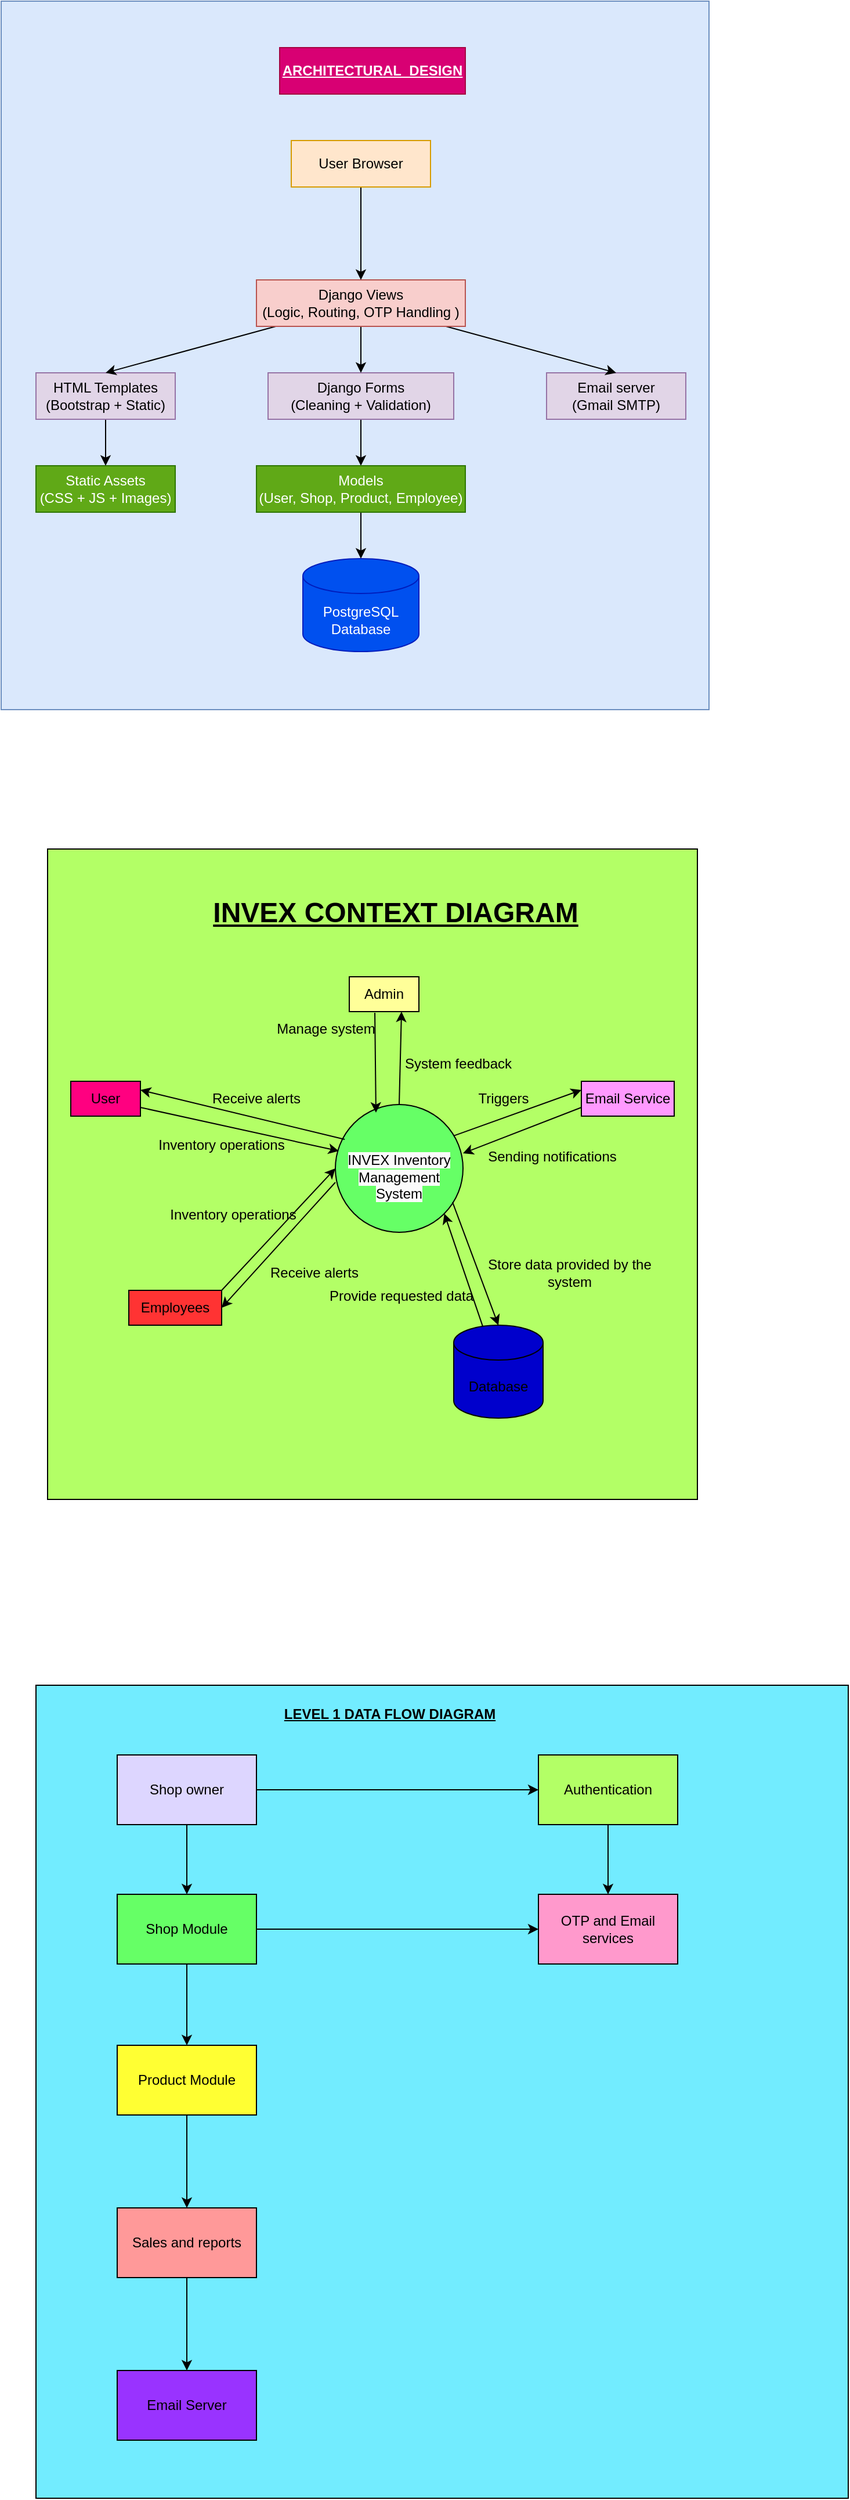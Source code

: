 <mxfile>
    <diagram id="Q-aU_WjPSm9L-U-nxWa0" name="Page-1">
        <mxGraphModel dx="1072" dy="1613" grid="1" gridSize="10" guides="1" tooltips="1" connect="1" arrows="1" fold="1" page="1" pageScale="1" pageWidth="850" pageHeight="1100" math="0" shadow="0">
            <root>
                <mxCell id="0"/>
                <mxCell id="1" parent="0"/>
                <mxCell id="17" value="" style="whiteSpace=wrap;html=1;aspect=fixed;fillColor=#dae8fc;strokeColor=#6c8ebf;" parent="1" vertex="1">
                    <mxGeometry x="200" y="-40" width="610" height="610" as="geometry"/>
                </mxCell>
                <mxCell id="18" value="Static Assets&lt;br&gt;(CSS + JS + Images)" style="rounded=0;whiteSpace=wrap;html=1;fillColor=#60a917;fontColor=#ffffff;strokeColor=#2D7600;" parent="1" vertex="1">
                    <mxGeometry x="230" y="360" width="120" height="40" as="geometry"/>
                </mxCell>
                <mxCell id="19" value="Email server&lt;br&gt;(Gmail SMTP)" style="rounded=0;whiteSpace=wrap;html=1;fillColor=#e1d5e7;strokeColor=#9673a6;" parent="1" vertex="1">
                    <mxGeometry x="670" y="280" width="120" height="40" as="geometry"/>
                </mxCell>
                <mxCell id="20" value="" style="edgeStyle=none;html=1;" parent="1" source="21" target="29" edge="1">
                    <mxGeometry relative="1" as="geometry"/>
                </mxCell>
                <mxCell id="21" value="Django Forms&lt;br&gt;(Cleaning + Validation)" style="rounded=0;whiteSpace=wrap;html=1;fillColor=#e1d5e7;strokeColor=#9673a6;" parent="1" vertex="1">
                    <mxGeometry x="430" y="280" width="160" height="40" as="geometry"/>
                </mxCell>
                <mxCell id="22" value="" style="edgeStyle=none;html=1;" parent="1" source="23" target="18" edge="1">
                    <mxGeometry relative="1" as="geometry"/>
                </mxCell>
                <mxCell id="23" value="HTML Templates&lt;br&gt;(Bootstrap + Static)" style="rounded=0;whiteSpace=wrap;html=1;fillColor=#e1d5e7;strokeColor=#9673a6;" parent="1" vertex="1">
                    <mxGeometry x="230" y="280" width="120" height="40" as="geometry"/>
                </mxCell>
                <mxCell id="24" style="edgeStyle=none;html=1;entryX=0.5;entryY=0;entryDx=0;entryDy=0;" parent="1" source="27" target="21" edge="1">
                    <mxGeometry relative="1" as="geometry"/>
                </mxCell>
                <mxCell id="25" style="edgeStyle=none;html=1;entryX=0.5;entryY=0;entryDx=0;entryDy=0;" parent="1" source="27" target="23" edge="1">
                    <mxGeometry relative="1" as="geometry"/>
                </mxCell>
                <mxCell id="26" style="edgeStyle=none;html=1;entryX=0.5;entryY=0;entryDx=0;entryDy=0;" parent="1" source="27" target="19" edge="1">
                    <mxGeometry relative="1" as="geometry"/>
                </mxCell>
                <mxCell id="27" value="Django Views&lt;br&gt;(Logic, Routing, OTP Handling )" style="rounded=0;whiteSpace=wrap;html=1;fillColor=#f8cecc;strokeColor=#b85450;" parent="1" vertex="1">
                    <mxGeometry x="420" y="200" width="180" height="40" as="geometry"/>
                </mxCell>
                <mxCell id="28" value="" style="edgeStyle=none;html=1;" parent="1" source="29" target="32" edge="1">
                    <mxGeometry relative="1" as="geometry"/>
                </mxCell>
                <mxCell id="29" value="Models&lt;br&gt;(User, Shop, Product, Employee)" style="rounded=0;whiteSpace=wrap;html=1;fillColor=#60a917;fontColor=#ffffff;strokeColor=#2D7600;" parent="1" vertex="1">
                    <mxGeometry x="420" y="360" width="180" height="40" as="geometry"/>
                </mxCell>
                <mxCell id="30" style="edgeStyle=none;html=1;entryX=0.5;entryY=0;entryDx=0;entryDy=0;" parent="1" source="31" target="27" edge="1">
                    <mxGeometry relative="1" as="geometry"/>
                </mxCell>
                <mxCell id="31" value="User Browser" style="rounded=0;whiteSpace=wrap;html=1;fillColor=#ffe6cc;strokeColor=#d79b00;" parent="1" vertex="1">
                    <mxGeometry x="450" y="80" width="120" height="40" as="geometry"/>
                </mxCell>
                <mxCell id="32" value="PostgreSQL Database" style="shape=cylinder3;whiteSpace=wrap;html=1;boundedLbl=1;backgroundOutline=1;size=15;fillColor=#0050ef;fontColor=#ffffff;strokeColor=#001DBC;" parent="1" vertex="1">
                    <mxGeometry x="460" y="440" width="100" height="80" as="geometry"/>
                </mxCell>
                <mxCell id="33" value="&lt;b&gt;&lt;u&gt;ARCHITECTURAL&amp;nbsp; DESIGN&lt;/u&gt;&lt;/b&gt;" style="rounded=0;whiteSpace=wrap;html=1;fillColor=#d80073;fontColor=#ffffff;strokeColor=#A50040;" parent="1" vertex="1">
                    <mxGeometry x="440" width="160" height="40" as="geometry"/>
                </mxCell>
                <mxCell id="35" value="&lt;span style=&quot;font-family: monospace; font-size: 0px; text-align: start; text-wrap-mode: nowrap;&quot;&gt;%3CmxGraphModel%3E%3Croot%3E%3CmxCell%20id%3D%220%22%2F%3E%3CmxCell%20id%3D%221%22%20parent%3D%220%22%2F%3E%3CmxCell%20id%3D%222%22%20value%3D%22Receive%20alerts%22%20style%3D%22text%3Bhtml%3D1%3Balign%3Dcenter%3BverticalAlign%3Dmiddle%3BwhiteSpace%3Dwrap%3Brounded%3D0%3B%22%20vertex%3D%221%22%20parent%3D%221%22%3E%3CmxGeometry%20x%3D%22370%22%20y%3D%22890%22%20width%3D%22100%22%20height%3D%2230%22%20as%3D%22geometry%22%2F%3E%3C%2FmxCell%3E%3C%2Froot%3E%3C%2FmxGraphModel%3E&lt;/span&gt;&lt;span style=&quot;font-family: monospace; font-size: 0px; text-align: start; text-wrap-mode: nowrap;&quot;&gt;%3CmxGraphModel%3E%3Croot%3E%3CmxCell%20id%3D%220%22%2F%3E%3CmxCell%20id%3D%221%22%20parent%3D%220%22%2F%3E%3CmxCell%20id%3D%222%22%20value%3D%22Receive%20alerts%22%20style%3D%22text%3Bhtml%3D1%3Balign%3Dcenter%3BverticalAlign%3Dmiddle%3BwhiteSpace%3Dwrap%3Brounded%3D0%3B%22%20vertex%3D%221%22%20parent%3D%221%22%3E%3CmxGeometry%20x%3D%22370%22%20y%3D%22890%22%20width%3D%22100%22%20height%3D%2230%22%20as%3D%22geometry%22%2F%3E%3C%2FmxCell%3E%3C%2Froot%3E%3C%2FmxGraphModel%3E&lt;/span&gt;" style="whiteSpace=wrap;html=1;aspect=fixed;fillColor=#B3FF66;" vertex="1" parent="1">
                    <mxGeometry x="240" y="690" width="560" height="560" as="geometry"/>
                </mxCell>
                <mxCell id="37" value="Admin" style="rounded=0;whiteSpace=wrap;html=1;fillColor=#FFFF99;" vertex="1" parent="1">
                    <mxGeometry x="500" y="800" width="60" height="30" as="geometry"/>
                </mxCell>
                <mxCell id="39" value="Employees" style="rounded=0;whiteSpace=wrap;html=1;fillColor=#FF3333;" vertex="1" parent="1">
                    <mxGeometry x="310" y="1070" width="80" height="30" as="geometry"/>
                </mxCell>
                <mxCell id="40" value="User" style="rounded=0;whiteSpace=wrap;html=1;fillColor=#FF0080;" vertex="1" parent="1">
                    <mxGeometry x="260" y="890" width="60" height="30" as="geometry"/>
                </mxCell>
                <mxCell id="41" value="Email Service" style="rounded=0;whiteSpace=wrap;html=1;fillColor=#FF99FF;" vertex="1" parent="1">
                    <mxGeometry x="700" y="890" width="80" height="30" as="geometry"/>
                </mxCell>
                <mxCell id="42" value="&lt;div&gt;&lt;br&gt;&lt;/div&gt;&lt;br&gt;&lt;span style=&quot;color: rgb(0, 0, 0); font-family: Helvetica; font-size: 12px; font-style: normal; font-variant-ligatures: normal; font-variant-caps: normal; font-weight: 400; letter-spacing: normal; orphans: 2; text-align: center; text-indent: 0px; text-transform: none; widows: 2; word-spacing: 0px; -webkit-text-stroke-width: 0px; white-space: normal; background-color: rgb(251, 251, 251); text-decoration-thickness: initial; text-decoration-style: initial; text-decoration-color: initial; float: none; display: inline !important;&quot;&gt;INVEX Inventory Management System&lt;/span&gt;&lt;div&gt;&lt;br/&gt;&lt;/div&gt;" style="ellipse;whiteSpace=wrap;html=1;aspect=fixed;fillColor=#66FF66;" vertex="1" parent="1">
                    <mxGeometry x="488" y="910" width="110" height="110" as="geometry"/>
                </mxCell>
                <mxCell id="43" value="" style="endArrow=classic;html=1;exitX=1;exitY=0;exitDx=0;exitDy=0;entryX=0;entryY=0.5;entryDx=0;entryDy=0;" edge="1" parent="1" source="39" target="42">
                    <mxGeometry width="50" height="50" relative="1" as="geometry">
                        <mxPoint x="370" y="1000" as="sourcePoint"/>
                        <mxPoint x="420" y="950" as="targetPoint"/>
                    </mxGeometry>
                </mxCell>
                <mxCell id="44" value="" style="endArrow=classic;html=1;entryX=1;entryY=0.5;entryDx=0;entryDy=0;exitX=0;exitY=0.609;exitDx=0;exitDy=0;exitPerimeter=0;" edge="1" parent="1" source="42" target="39">
                    <mxGeometry width="50" height="50" relative="1" as="geometry">
                        <mxPoint x="590" y="1030" as="sourcePoint"/>
                        <mxPoint x="640" y="980" as="targetPoint"/>
                    </mxGeometry>
                </mxCell>
                <mxCell id="45" value="" style="endArrow=classic;html=1;exitX=0.325;exitY=0.013;exitDx=0;exitDy=0;entryX=1;entryY=1;entryDx=0;entryDy=0;exitPerimeter=0;" edge="1" parent="1" source="67" target="42">
                    <mxGeometry width="50" height="50" relative="1" as="geometry">
                        <mxPoint x="615.5" y="1100" as="sourcePoint"/>
                        <mxPoint x="595.96" y="1000.99" as="targetPoint"/>
                    </mxGeometry>
                </mxCell>
                <mxCell id="47" value="" style="endArrow=classic;html=1;entryX=0;entryY=0.25;entryDx=0;entryDy=0;exitX=0.927;exitY=0.245;exitDx=0;exitDy=0;exitPerimeter=0;" edge="1" parent="1" source="42" target="41">
                    <mxGeometry width="50" height="50" relative="1" as="geometry">
                        <mxPoint x="620" y="1060" as="sourcePoint"/>
                        <mxPoint x="670" y="1010" as="targetPoint"/>
                    </mxGeometry>
                </mxCell>
                <mxCell id="48" value="" style="endArrow=classic;html=1;exitX=0;exitY=0.75;exitDx=0;exitDy=0;entryX=1;entryY=0.382;entryDx=0;entryDy=0;entryPerimeter=0;" edge="1" parent="1" source="41" target="42">
                    <mxGeometry width="50" height="50" relative="1" as="geometry">
                        <mxPoint x="630" y="1070" as="sourcePoint"/>
                        <mxPoint x="680" y="1020" as="targetPoint"/>
                    </mxGeometry>
                </mxCell>
                <mxCell id="49" value="" style="endArrow=classic;html=1;entryX=0.75;entryY=1;entryDx=0;entryDy=0;exitX=0.5;exitY=0;exitDx=0;exitDy=0;" edge="1" parent="1" source="42" target="37">
                    <mxGeometry width="50" height="50" relative="1" as="geometry">
                        <mxPoint x="640" y="1080" as="sourcePoint"/>
                        <mxPoint x="690" y="1030" as="targetPoint"/>
                    </mxGeometry>
                </mxCell>
                <mxCell id="50" value="" style="endArrow=classic;html=1;entryX=0.318;entryY=0.064;entryDx=0;entryDy=0;entryPerimeter=0;exitX=0.367;exitY=1.033;exitDx=0;exitDy=0;exitPerimeter=0;" edge="1" parent="1" source="37" target="42">
                    <mxGeometry width="50" height="50" relative="1" as="geometry">
                        <mxPoint x="650" y="1090" as="sourcePoint"/>
                        <mxPoint x="700" y="1040" as="targetPoint"/>
                    </mxGeometry>
                </mxCell>
                <mxCell id="51" value="" style="endArrow=classic;html=1;entryX=0.027;entryY=0.364;entryDx=0;entryDy=0;entryPerimeter=0;exitX=1;exitY=0.75;exitDx=0;exitDy=0;" edge="1" parent="1" source="40" target="42">
                    <mxGeometry width="50" height="50" relative="1" as="geometry">
                        <mxPoint x="660" y="1100" as="sourcePoint"/>
                        <mxPoint x="710" y="1050" as="targetPoint"/>
                    </mxGeometry>
                </mxCell>
                <mxCell id="53" value="" style="endArrow=classic;html=1;entryX=1;entryY=0.25;entryDx=0;entryDy=0;exitX=0.073;exitY=0.273;exitDx=0;exitDy=0;exitPerimeter=0;" edge="1" parent="1" source="42" target="40">
                    <mxGeometry width="50" height="50" relative="1" as="geometry">
                        <mxPoint x="580" y="1020" as="sourcePoint"/>
                        <mxPoint x="630" y="970" as="targetPoint"/>
                    </mxGeometry>
                </mxCell>
                <mxCell id="54" value="" style="endArrow=classic;html=1;exitX=0.918;exitY=0.764;exitDx=0;exitDy=0;exitPerimeter=0;entryX=0.5;entryY=0;entryDx=0;entryDy=0;entryPerimeter=0;" edge="1" parent="1" source="42" target="67">
                    <mxGeometry width="50" height="50" relative="1" as="geometry">
                        <mxPoint x="622.03" y="1000" as="sourcePoint"/>
                        <mxPoint x="633" y="1100" as="targetPoint"/>
                    </mxGeometry>
                </mxCell>
                <mxCell id="55" value="Inventory operations" style="text;html=1;align=center;verticalAlign=middle;whiteSpace=wrap;rounded=0;" vertex="1" parent="1">
                    <mxGeometry x="330" y="930" width="120" height="30" as="geometry"/>
                </mxCell>
                <mxCell id="56" value="Receive alerts" style="text;html=1;align=center;verticalAlign=middle;whiteSpace=wrap;rounded=0;" vertex="1" parent="1">
                    <mxGeometry x="370" y="890" width="100" height="30" as="geometry"/>
                </mxCell>
                <mxCell id="57" value="Receive alerts" style="text;html=1;align=center;verticalAlign=middle;whiteSpace=wrap;rounded=0;" vertex="1" parent="1">
                    <mxGeometry x="420" y="1040" width="100" height="30" as="geometry"/>
                </mxCell>
                <mxCell id="58" value="Inventory operations" style="text;html=1;align=center;verticalAlign=middle;whiteSpace=wrap;rounded=0;" vertex="1" parent="1">
                    <mxGeometry x="340" y="990" width="120" height="30" as="geometry"/>
                </mxCell>
                <mxCell id="59" value="Sending notifications" style="text;html=1;align=center;verticalAlign=middle;whiteSpace=wrap;rounded=0;" vertex="1" parent="1">
                    <mxGeometry x="610" y="940" width="130" height="30" as="geometry"/>
                </mxCell>
                <mxCell id="60" value="Triggers" style="text;html=1;align=center;verticalAlign=middle;whiteSpace=wrap;rounded=0;" vertex="1" parent="1">
                    <mxGeometry x="603" y="890" width="60" height="30" as="geometry"/>
                </mxCell>
                <mxCell id="61" value="System feedback" style="text;html=1;align=center;verticalAlign=middle;whiteSpace=wrap;rounded=0;" vertex="1" parent="1">
                    <mxGeometry x="538" y="860" width="112" height="30" as="geometry"/>
                </mxCell>
                <mxCell id="62" value="Manage system" style="text;html=1;align=center;verticalAlign=middle;whiteSpace=wrap;rounded=0;" vertex="1" parent="1">
                    <mxGeometry x="430" y="830" width="100" height="30" as="geometry"/>
                </mxCell>
                <mxCell id="63" value="&lt;h1&gt;&lt;u&gt;&lt;b&gt;INVEX CONTEXT DIAGRAM&lt;/b&gt;&lt;/u&gt;&lt;/h1&gt;" style="text;html=1;align=center;verticalAlign=middle;whiteSpace=wrap;rounded=0;" vertex="1" parent="1">
                    <mxGeometry x="380" y="730" width="320" height="30" as="geometry"/>
                </mxCell>
                <mxCell id="64" value="Provide requested data" style="text;html=1;align=center;verticalAlign=middle;whiteSpace=wrap;rounded=0;" vertex="1" parent="1">
                    <mxGeometry x="480" y="1060" width="130" height="30" as="geometry"/>
                </mxCell>
                <mxCell id="66" value="Store data provided by the system" style="text;html=1;align=center;verticalAlign=middle;whiteSpace=wrap;rounded=0;" vertex="1" parent="1">
                    <mxGeometry x="610" y="1040" width="160" height="30" as="geometry"/>
                </mxCell>
                <mxCell id="67" value="Database" style="shape=cylinder3;whiteSpace=wrap;html=1;boundedLbl=1;backgroundOutline=1;size=15;fillColor=#0000CC;" vertex="1" parent="1">
                    <mxGeometry x="590" y="1100" width="77" height="80" as="geometry"/>
                </mxCell>
                <mxCell id="68" value="" style="whiteSpace=wrap;html=1;aspect=fixed;fillColor=#72ECFF;" vertex="1" parent="1">
                    <mxGeometry x="230" y="1410" width="700" height="700" as="geometry"/>
                </mxCell>
                <mxCell id="69" value="&lt;b&gt;&lt;u&gt;LEVEL 1 DATA FLOW DIAGRAM&lt;/u&gt;&lt;/b&gt;" style="text;html=1;align=center;verticalAlign=middle;whiteSpace=wrap;rounded=0;" vertex="1" parent="1">
                    <mxGeometry x="440" y="1420" width="190" height="30" as="geometry"/>
                </mxCell>
                <mxCell id="70" value="Shop owner" style="rounded=0;whiteSpace=wrap;html=1;fillColor=#DDD6FF;" vertex="1" parent="1">
                    <mxGeometry x="300" y="1470" width="120" height="60" as="geometry"/>
                </mxCell>
                <mxCell id="71" value="Shop Module" style="rounded=0;whiteSpace=wrap;html=1;fillColor=#66FF66;" vertex="1" parent="1">
                    <mxGeometry x="300" y="1590" width="120" height="60" as="geometry"/>
                </mxCell>
                <mxCell id="72" value="OTP and Email services" style="rounded=0;whiteSpace=wrap;html=1;fillColor=#FF99CC;" vertex="1" parent="1">
                    <mxGeometry x="663" y="1590" width="120" height="60" as="geometry"/>
                </mxCell>
                <mxCell id="73" value="Authentication" style="rounded=0;whiteSpace=wrap;html=1;fillColor=#B3FF66;" vertex="1" parent="1">
                    <mxGeometry x="663" y="1470" width="120" height="60" as="geometry"/>
                </mxCell>
                <mxCell id="74" value="Product Module" style="rounded=0;whiteSpace=wrap;html=1;fillColor=#FFFF33;" vertex="1" parent="1">
                    <mxGeometry x="300" y="1720" width="120" height="60" as="geometry"/>
                </mxCell>
                <mxCell id="75" value="Sales and reports" style="rounded=0;whiteSpace=wrap;html=1;fillColor=#FF9999;" vertex="1" parent="1">
                    <mxGeometry x="300" y="1860" width="120" height="60" as="geometry"/>
                </mxCell>
                <mxCell id="76" value="Email Server" style="rounded=0;whiteSpace=wrap;html=1;fillColor=#9933FF;" vertex="1" parent="1">
                    <mxGeometry x="300" y="2000" width="120" height="60" as="geometry"/>
                </mxCell>
                <mxCell id="77" value="" style="endArrow=classic;html=1;exitX=0.5;exitY=1;exitDx=0;exitDy=0;entryX=0.5;entryY=0;entryDx=0;entryDy=0;" edge="1" parent="1" source="74" target="75">
                    <mxGeometry width="50" height="50" relative="1" as="geometry">
                        <mxPoint x="670" y="1640" as="sourcePoint"/>
                        <mxPoint x="720" y="1590" as="targetPoint"/>
                    </mxGeometry>
                </mxCell>
                <mxCell id="78" value="" style="endArrow=classic;html=1;exitX=0.5;exitY=1;exitDx=0;exitDy=0;entryX=0.5;entryY=0;entryDx=0;entryDy=0;" edge="1" parent="1" source="71" target="74">
                    <mxGeometry width="50" height="50" relative="1" as="geometry">
                        <mxPoint x="670" y="1640" as="sourcePoint"/>
                        <mxPoint x="720" y="1590" as="targetPoint"/>
                    </mxGeometry>
                </mxCell>
                <mxCell id="79" value="" style="endArrow=classic;html=1;exitX=1;exitY=0.5;exitDx=0;exitDy=0;entryX=0;entryY=0.5;entryDx=0;entryDy=0;" edge="1" parent="1" source="71" target="72">
                    <mxGeometry width="50" height="50" relative="1" as="geometry">
                        <mxPoint x="670" y="1640" as="sourcePoint"/>
                        <mxPoint x="720" y="1590" as="targetPoint"/>
                    </mxGeometry>
                </mxCell>
                <mxCell id="80" value="" style="endArrow=classic;html=1;exitX=0.5;exitY=1;exitDx=0;exitDy=0;entryX=0.5;entryY=0;entryDx=0;entryDy=0;" edge="1" parent="1" source="70" target="71">
                    <mxGeometry width="50" height="50" relative="1" as="geometry">
                        <mxPoint x="670" y="1640" as="sourcePoint"/>
                        <mxPoint x="720" y="1590" as="targetPoint"/>
                    </mxGeometry>
                </mxCell>
                <mxCell id="81" value="" style="endArrow=classic;html=1;exitX=0.5;exitY=1;exitDx=0;exitDy=0;entryX=0.5;entryY=0;entryDx=0;entryDy=0;" edge="1" parent="1" source="73" target="72">
                    <mxGeometry width="50" height="50" relative="1" as="geometry">
                        <mxPoint x="670" y="1640" as="sourcePoint"/>
                        <mxPoint x="720" y="1590" as="targetPoint"/>
                    </mxGeometry>
                </mxCell>
                <mxCell id="82" value="" style="endArrow=classic;html=1;entryX=0;entryY=0.5;entryDx=0;entryDy=0;exitX=1;exitY=0.5;exitDx=0;exitDy=0;" edge="1" parent="1" source="70" target="73">
                    <mxGeometry width="50" height="50" relative="1" as="geometry">
                        <mxPoint x="678" y="1670" as="sourcePoint"/>
                        <mxPoint x="850.5" y="1440" as="targetPoint"/>
                    </mxGeometry>
                </mxCell>
                <mxCell id="83" value="" style="endArrow=classic;html=1;exitX=0.5;exitY=1;exitDx=0;exitDy=0;entryX=0.5;entryY=0;entryDx=0;entryDy=0;" edge="1" parent="1" source="75" target="76">
                    <mxGeometry width="50" height="50" relative="1" as="geometry">
                        <mxPoint x="670" y="1610" as="sourcePoint"/>
                        <mxPoint x="720" y="1560" as="targetPoint"/>
                    </mxGeometry>
                </mxCell>
            </root>
        </mxGraphModel>
    </diagram>
</mxfile>